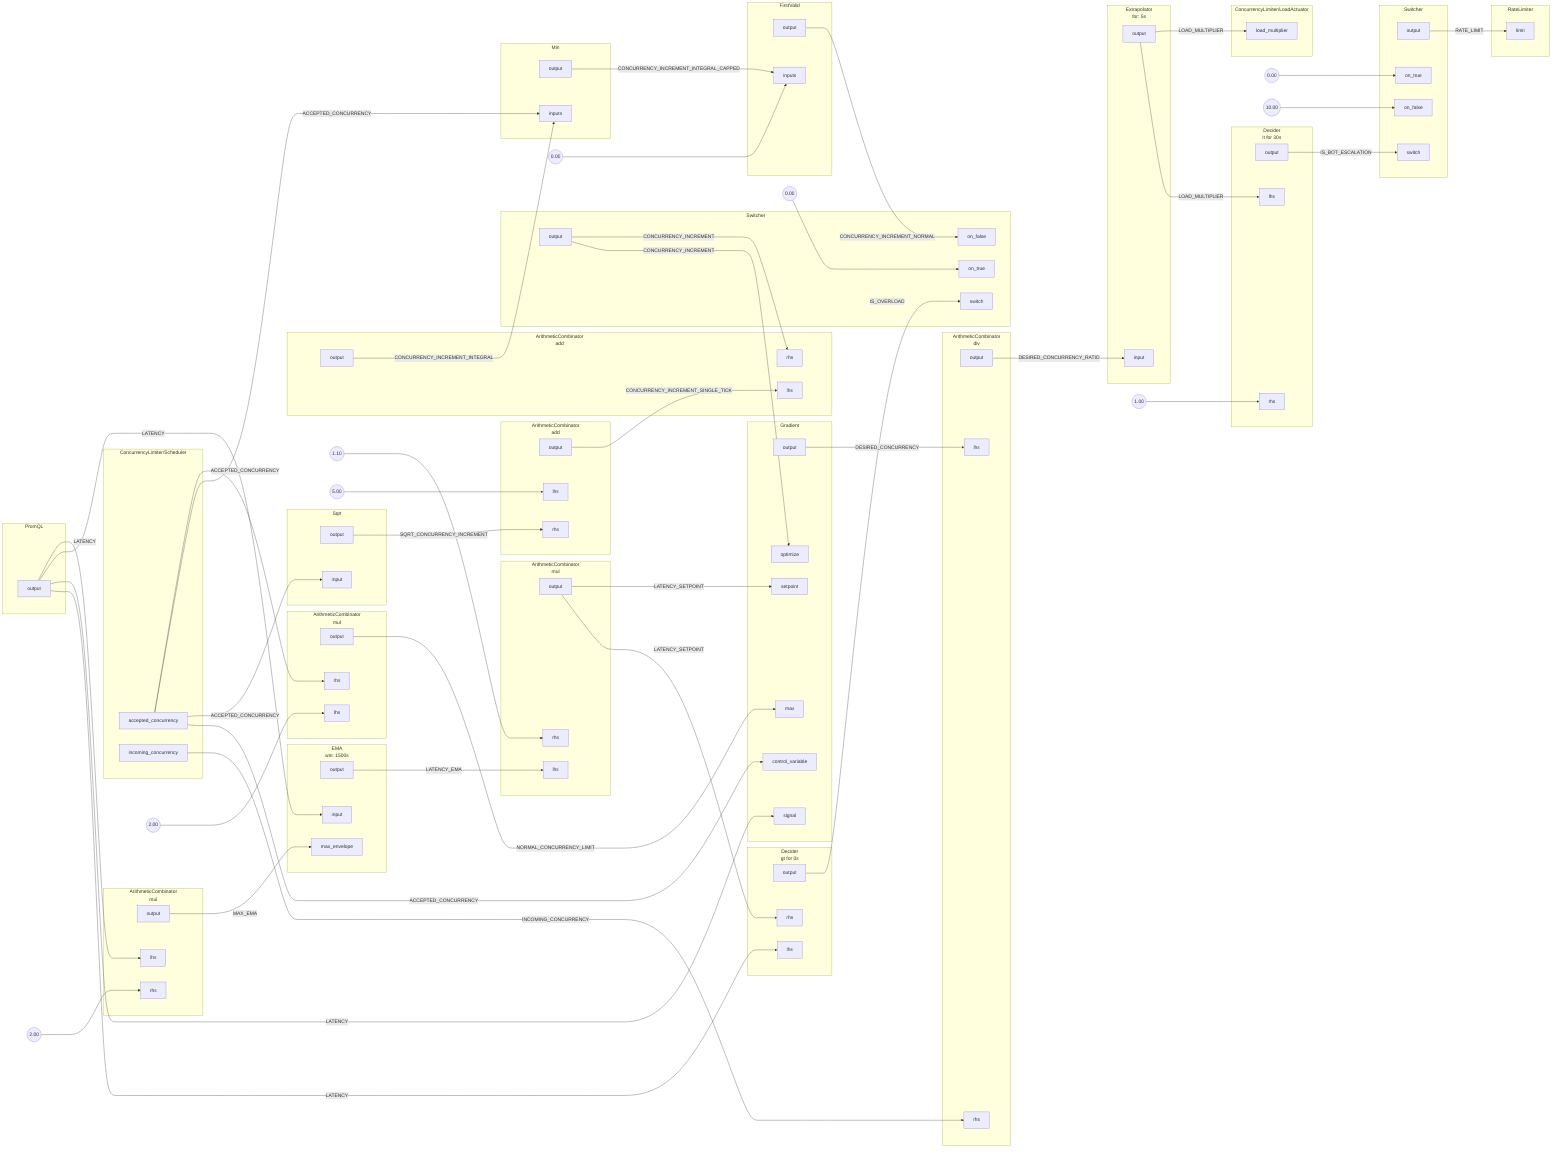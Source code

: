 flowchart LR
subgraph 0[<center>ArithmeticCombinator<br/>mul</center>]
subgraph 0_inports[ ]
style 0_inports fill:none,stroke:none
0lhs[lhs]
0rhs[rhs]
end
subgraph 0_outports[ ]
style 0_outports fill:none,stroke:none
0output[output]
end
end
FakeConstant0((2.00))
FakeConstant0 --> 0rhs
subgraph 1[<center>ArithmeticCombinator<br/>mul</center>]
subgraph 1_inports[ ]
style 1_inports fill:none,stroke:none
1lhs[lhs]
1rhs[rhs]
end
subgraph 1_outports[ ]
style 1_outports fill:none,stroke:none
1output[output]
end
end
FakeConstant1((1.10))
FakeConstant1 --> 1rhs
subgraph 2[<center>ArithmeticCombinator<br/>div</center>]
subgraph 2_inports[ ]
style 2_inports fill:none,stroke:none
2lhs[lhs]
2rhs[rhs]
end
subgraph 2_outports[ ]
style 2_outports fill:none,stroke:none
2output[output]
end
end
subgraph 3[<center>ArithmeticCombinator<br/>mul</center>]
subgraph 3_inports[ ]
style 3_inports fill:none,stroke:none
3rhs[rhs]
3lhs[lhs]
end
subgraph 3_outports[ ]
style 3_outports fill:none,stroke:none
3output[output]
end
end
FakeConstant2((2.00))
FakeConstant2 --> 3lhs
subgraph 4[<center>ArithmeticCombinator<br/>add</center>]
subgraph 4_inports[ ]
style 4_inports fill:none,stroke:none
4rhs[rhs]
4lhs[lhs]
end
subgraph 4_outports[ ]
style 4_outports fill:none,stroke:none
4output[output]
end
end
FakeConstant3((5.00))
FakeConstant3 --> 4lhs
subgraph 5[<center>ArithmeticCombinator<br/>add</center>]
subgraph 5_inports[ ]
style 5_inports fill:none,stroke:none
5lhs[lhs]
5rhs[rhs]
end
subgraph 5_outports[ ]
style 5_outports fill:none,stroke:none
5output[output]
end
end
subgraph 6[Min]
subgraph 6_inports[ ]
style 6_inports fill:none,stroke:none
6inputs[inputs]
6inputs[inputs]
end
subgraph 6_outports[ ]
style 6_outports fill:none,stroke:none
6output[output]
end
end
subgraph 7[FirstValid]
subgraph 7_inports[ ]
style 7_inports fill:none,stroke:none
7inputs[inputs]
7inputs[inputs]
end
subgraph 7_outports[ ]
style 7_outports fill:none,stroke:none
7output[output]
end
end
FakeConstant4((0.00))
FakeConstant4 --> 7inputs
subgraph 8[Sqrt]
subgraph 8_inports[ ]
style 8_inports fill:none,stroke:none
8input[input]
end
subgraph 8_outports[ ]
style 8_outports fill:none,stroke:none
8output[output]
end
end
subgraph 9[PromQL]
subgraph 9_outports[ ]
style 9_outports fill:none,stroke:none
9output[output]
end
end
subgraph 10[<center>EMA<br/>win: 1500s</center>]
subgraph 10_inports[ ]
style 10_inports fill:none,stroke:none
10input[input]
10max_envelope[max_envelope]
end
subgraph 10_outports[ ]
style 10_outports fill:none,stroke:none
10output[output]
end
end
subgraph 11[Gradient]
subgraph 11_inports[ ]
style 11_inports fill:none,stroke:none
11optimize[optimize]
11max[max]
11control_variable[control_variable]
11signal[signal]
11setpoint[setpoint]
end
subgraph 11_outports[ ]
style 11_outports fill:none,stroke:none
11output[output]
end
end
subgraph 12[<center>Extrapolator<br/>for: 5s</center>]
subgraph 12_inports[ ]
style 12_inports fill:none,stroke:none
12input[input]
end
subgraph 12_outports[ ]
style 12_outports fill:none,stroke:none
12output[output]
end
end
subgraph 13.Scheduler[ConcurrencyLimiter/Scheduler]
subgraph 13.Scheduler_outports[ ]
style 13.Scheduler_outports fill:none,stroke:none
13.Scheduleraccepted_concurrency[accepted_concurrency]
13.Schedulerincoming_concurrency[incoming_concurrency]
end
end
subgraph 13.LoadActuator[ConcurrencyLimiter/LoadActuator]
subgraph 13.LoadActuator_inports[ ]
style 13.LoadActuator_inports fill:none,stroke:none
13.LoadActuatorload_multiplier[load_multiplier]
end
end
subgraph 18[RateLimiter]
subgraph 18_inports[ ]
style 18_inports fill:none,stroke:none
18limit[limit]
end
end
subgraph 17[Switcher]
subgraph 17_inports[ ]
style 17_inports fill:none,stroke:none
17on_true[on_true]
17on_false[on_false]
17switch[switch]
end
subgraph 17_outports[ ]
style 17_outports fill:none,stroke:none
17output[output]
end
end
FakeConstant5((0.00))
FakeConstant5 --> 17on_true
FakeConstant6((10.00))
FakeConstant6 --> 17on_false
subgraph 14[<center>Decider<br/>gt for 0s</center>]
subgraph 14_inports[ ]
style 14_inports fill:none,stroke:none
14lhs[lhs]
14rhs[rhs]
end
subgraph 14_outports[ ]
style 14_outports fill:none,stroke:none
14output[output]
end
end
subgraph 15[Switcher]
subgraph 15_inports[ ]
style 15_inports fill:none,stroke:none
15switch[switch]
15on_true[on_true]
15on_false[on_false]
end
subgraph 15_outports[ ]
style 15_outports fill:none,stroke:none
15output[output]
end
end
FakeConstant7((0.00))
FakeConstant7 --> 15on_true
subgraph 16[<center>Decider<br/>lt for 30s</center>]
subgraph 16_inports[ ]
style 16_inports fill:none,stroke:none
16lhs[lhs]
16rhs[rhs]
end
subgraph 16_outports[ ]
style 16_outports fill:none,stroke:none
16output[output]
end
end
FakeConstant8((1.00))
FakeConstant8 --> 16rhs
9output --> |LATENCY| 0lhs
9output --> |LATENCY| 10input
9output --> |LATENCY| 11signal
9output --> |LATENCY| 14lhs
10output --> |LATENCY_EMA| 1lhs
11output --> |DESIRED_CONCURRENCY| 2lhs
12output --> |LOAD_MULTIPLIER| 13.LoadActuatorload_multiplier
12output --> |LOAD_MULTIPLIER| 16lhs
15output --> |CONCURRENCY_INCREMENT| 5rhs
15output --> |CONCURRENCY_INCREMENT| 11optimize
17output --> |RATE_LIMIT| 18limit
5output --> |CONCURRENCY_INCREMENT_INTEGRAL| 6inputs
1output --> |LATENCY_SETPOINT| 11setpoint
1output --> |LATENCY_SETPOINT| 14rhs
7output --> |CONCURRENCY_INCREMENT_NORMAL| 15on_false
13.Schedulerincoming_concurrency --> |INCOMING_CONCURRENCY| 2rhs
0output --> |MAX_EMA| 10max_envelope
3output --> |NORMAL_CONCURRENCY_LIMIT| 11max
6output --> |CONCURRENCY_INCREMENT_INTEGRAL_CAPPED| 7inputs
8output --> |SQRT_CONCURRENCY_INCREMENT| 4rhs
13.Scheduleraccepted_concurrency --> |ACCEPTED_CONCURRENCY| 3rhs
13.Scheduleraccepted_concurrency --> |ACCEPTED_CONCURRENCY| 6inputs
13.Scheduleraccepted_concurrency --> |ACCEPTED_CONCURRENCY| 8input
13.Scheduleraccepted_concurrency --> |ACCEPTED_CONCURRENCY| 11control_variable
14output --> |IS_OVERLOAD| 15switch
2output --> |DESIRED_CONCURRENCY_RATIO| 12input
16output --> |IS_BOT_ESCALATION| 17switch
4output --> |CONCURRENCY_INCREMENT_SINGLE_TICK| 5lhs